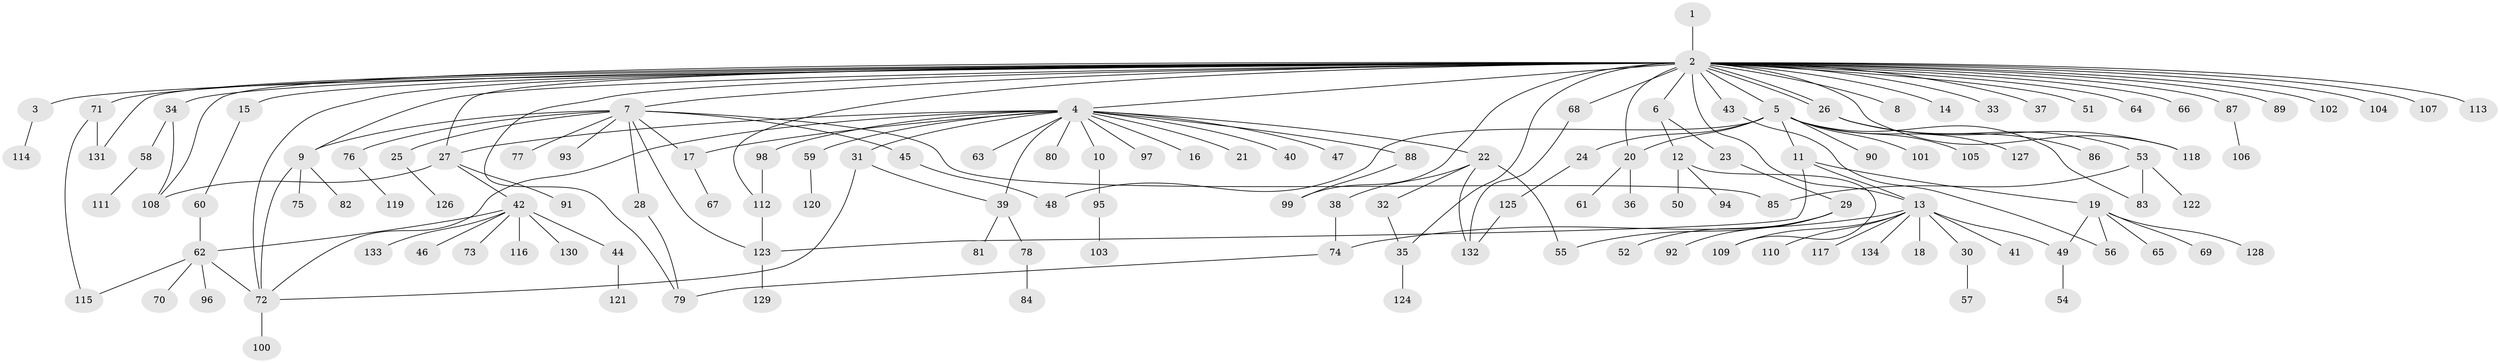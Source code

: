 // coarse degree distribution, {1: 0.95, 16: 0.025, 24: 0.025}
// Generated by graph-tools (version 1.1) at 2025/50/03/04/25 21:50:16]
// undirected, 134 vertices, 167 edges
graph export_dot {
graph [start="1"]
  node [color=gray90,style=filled];
  1;
  2;
  3;
  4;
  5;
  6;
  7;
  8;
  9;
  10;
  11;
  12;
  13;
  14;
  15;
  16;
  17;
  18;
  19;
  20;
  21;
  22;
  23;
  24;
  25;
  26;
  27;
  28;
  29;
  30;
  31;
  32;
  33;
  34;
  35;
  36;
  37;
  38;
  39;
  40;
  41;
  42;
  43;
  44;
  45;
  46;
  47;
  48;
  49;
  50;
  51;
  52;
  53;
  54;
  55;
  56;
  57;
  58;
  59;
  60;
  61;
  62;
  63;
  64;
  65;
  66;
  67;
  68;
  69;
  70;
  71;
  72;
  73;
  74;
  75;
  76;
  77;
  78;
  79;
  80;
  81;
  82;
  83;
  84;
  85;
  86;
  87;
  88;
  89;
  90;
  91;
  92;
  93;
  94;
  95;
  96;
  97;
  98;
  99;
  100;
  101;
  102;
  103;
  104;
  105;
  106;
  107;
  108;
  109;
  110;
  111;
  112;
  113;
  114;
  115;
  116;
  117;
  118;
  119;
  120;
  121;
  122;
  123;
  124;
  125;
  126;
  127;
  128;
  129;
  130;
  131;
  132;
  133;
  134;
  1 -- 2;
  2 -- 3;
  2 -- 4;
  2 -- 5;
  2 -- 6;
  2 -- 7;
  2 -- 8;
  2 -- 9;
  2 -- 13;
  2 -- 14;
  2 -- 15;
  2 -- 20;
  2 -- 26;
  2 -- 26;
  2 -- 27;
  2 -- 33;
  2 -- 34;
  2 -- 35;
  2 -- 37;
  2 -- 43;
  2 -- 51;
  2 -- 64;
  2 -- 66;
  2 -- 68;
  2 -- 71;
  2 -- 72;
  2 -- 79;
  2 -- 87;
  2 -- 89;
  2 -- 99;
  2 -- 102;
  2 -- 104;
  2 -- 107;
  2 -- 108;
  2 -- 112;
  2 -- 113;
  2 -- 118;
  2 -- 131;
  3 -- 114;
  4 -- 10;
  4 -- 16;
  4 -- 17;
  4 -- 21;
  4 -- 22;
  4 -- 27;
  4 -- 31;
  4 -- 39;
  4 -- 40;
  4 -- 47;
  4 -- 59;
  4 -- 63;
  4 -- 72;
  4 -- 80;
  4 -- 88;
  4 -- 97;
  4 -- 98;
  5 -- 11;
  5 -- 20;
  5 -- 24;
  5 -- 48;
  5 -- 83;
  5 -- 90;
  5 -- 101;
  5 -- 105;
  5 -- 127;
  6 -- 12;
  6 -- 23;
  7 -- 9;
  7 -- 17;
  7 -- 25;
  7 -- 28;
  7 -- 45;
  7 -- 76;
  7 -- 77;
  7 -- 85;
  7 -- 93;
  7 -- 123;
  9 -- 72;
  9 -- 75;
  9 -- 82;
  10 -- 95;
  11 -- 13;
  11 -- 19;
  11 -- 123;
  12 -- 50;
  12 -- 94;
  12 -- 109;
  13 -- 18;
  13 -- 30;
  13 -- 41;
  13 -- 49;
  13 -- 74;
  13 -- 109;
  13 -- 110;
  13 -- 117;
  13 -- 134;
  15 -- 60;
  17 -- 67;
  19 -- 49;
  19 -- 56;
  19 -- 65;
  19 -- 69;
  19 -- 128;
  20 -- 36;
  20 -- 61;
  22 -- 32;
  22 -- 38;
  22 -- 55;
  22 -- 132;
  23 -- 29;
  24 -- 125;
  25 -- 126;
  26 -- 53;
  26 -- 86;
  26 -- 118;
  27 -- 42;
  27 -- 91;
  27 -- 108;
  28 -- 79;
  29 -- 52;
  29 -- 55;
  29 -- 92;
  30 -- 57;
  31 -- 39;
  31 -- 72;
  32 -- 35;
  34 -- 58;
  34 -- 108;
  35 -- 124;
  38 -- 74;
  39 -- 78;
  39 -- 81;
  42 -- 44;
  42 -- 46;
  42 -- 62;
  42 -- 73;
  42 -- 116;
  42 -- 130;
  42 -- 133;
  43 -- 56;
  44 -- 121;
  45 -- 48;
  49 -- 54;
  53 -- 83;
  53 -- 85;
  53 -- 122;
  58 -- 111;
  59 -- 120;
  60 -- 62;
  62 -- 70;
  62 -- 72;
  62 -- 96;
  62 -- 115;
  68 -- 132;
  71 -- 115;
  71 -- 131;
  72 -- 100;
  74 -- 79;
  76 -- 119;
  78 -- 84;
  87 -- 106;
  88 -- 99;
  95 -- 103;
  98 -- 112;
  112 -- 123;
  123 -- 129;
  125 -- 132;
}
